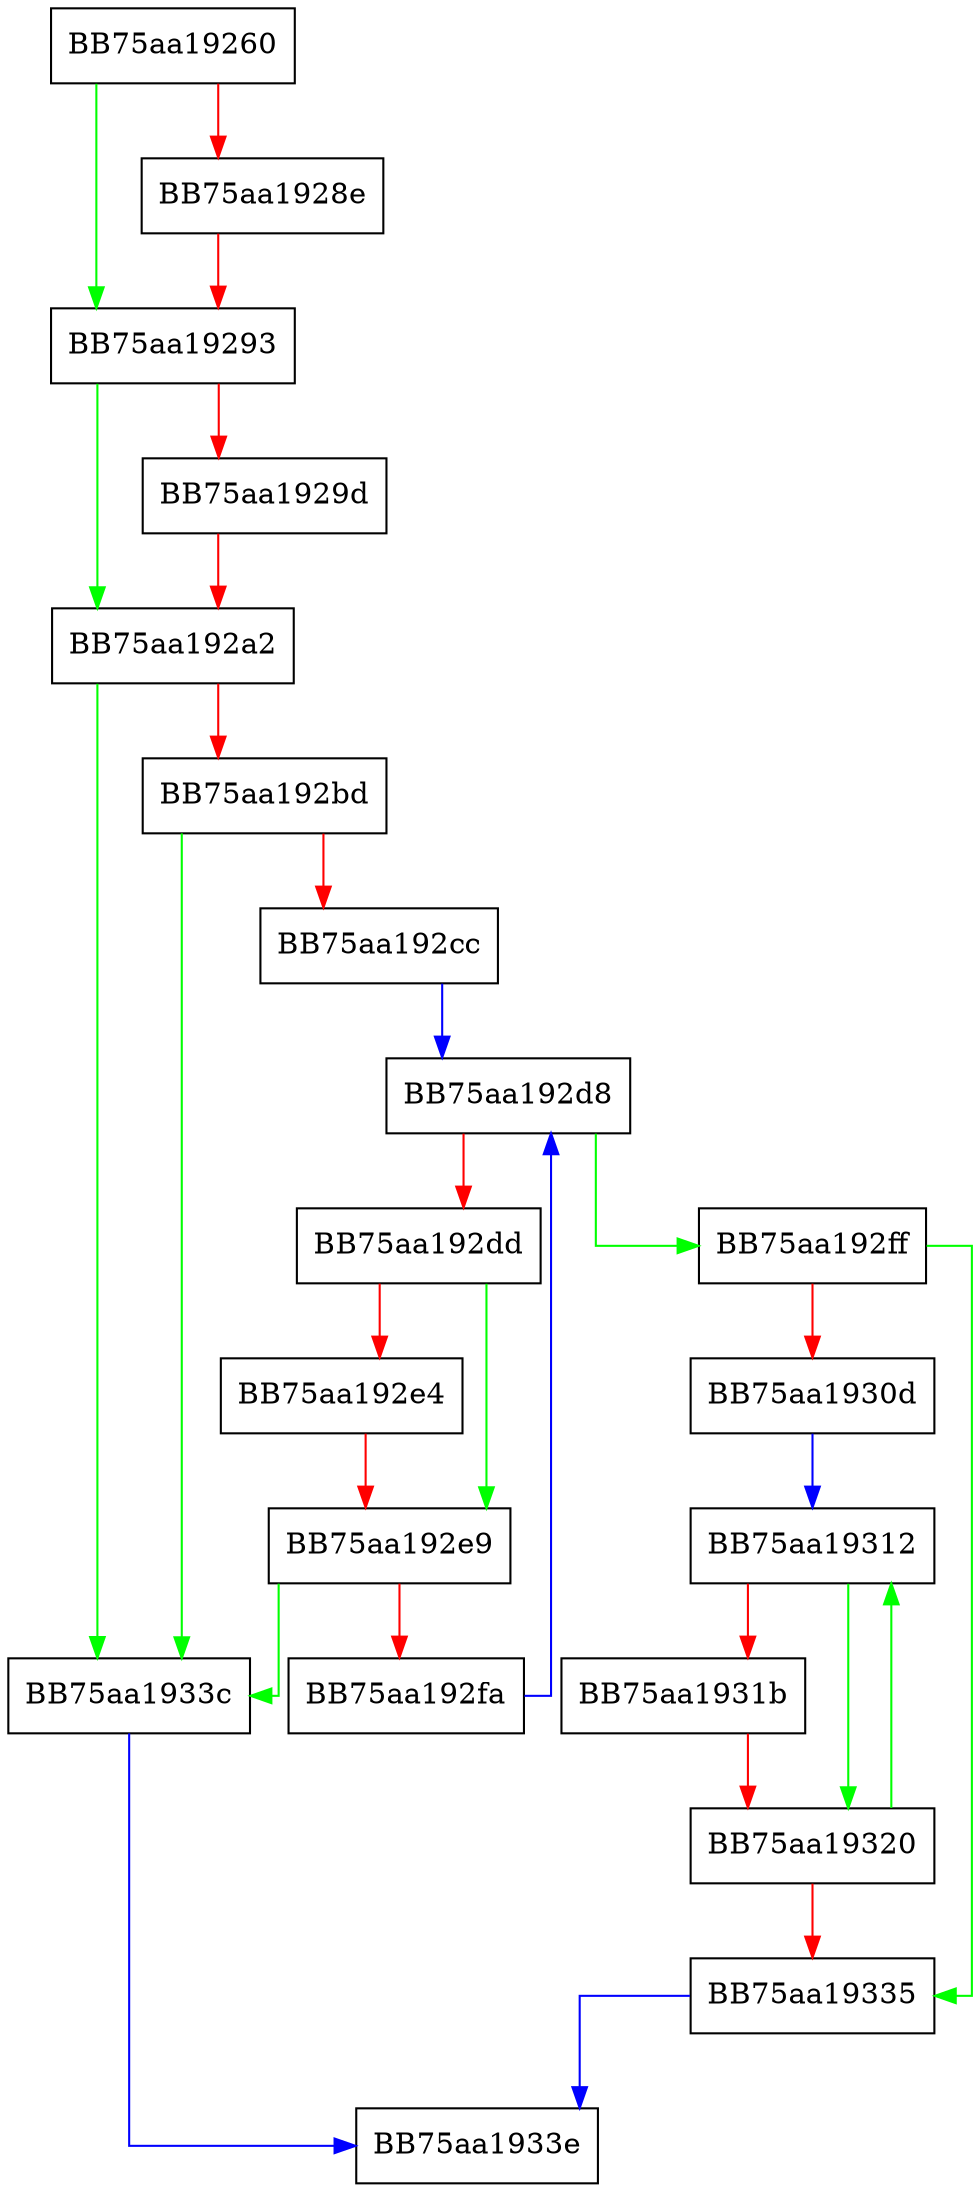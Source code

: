 digraph xray_probe_add16 {
  node [shape="box"];
  graph [splines=ortho];
  BB75aa19260 -> BB75aa19293 [color="green"];
  BB75aa19260 -> BB75aa1928e [color="red"];
  BB75aa1928e -> BB75aa19293 [color="red"];
  BB75aa19293 -> BB75aa192a2 [color="green"];
  BB75aa19293 -> BB75aa1929d [color="red"];
  BB75aa1929d -> BB75aa192a2 [color="red"];
  BB75aa192a2 -> BB75aa1933c [color="green"];
  BB75aa192a2 -> BB75aa192bd [color="red"];
  BB75aa192bd -> BB75aa1933c [color="green"];
  BB75aa192bd -> BB75aa192cc [color="red"];
  BB75aa192cc -> BB75aa192d8 [color="blue"];
  BB75aa192d8 -> BB75aa192ff [color="green"];
  BB75aa192d8 -> BB75aa192dd [color="red"];
  BB75aa192dd -> BB75aa192e9 [color="green"];
  BB75aa192dd -> BB75aa192e4 [color="red"];
  BB75aa192e4 -> BB75aa192e9 [color="red"];
  BB75aa192e9 -> BB75aa1933c [color="green"];
  BB75aa192e9 -> BB75aa192fa [color="red"];
  BB75aa192fa -> BB75aa192d8 [color="blue"];
  BB75aa192ff -> BB75aa19335 [color="green"];
  BB75aa192ff -> BB75aa1930d [color="red"];
  BB75aa1930d -> BB75aa19312 [color="blue"];
  BB75aa19312 -> BB75aa19320 [color="green"];
  BB75aa19312 -> BB75aa1931b [color="red"];
  BB75aa1931b -> BB75aa19320 [color="red"];
  BB75aa19320 -> BB75aa19312 [color="green"];
  BB75aa19320 -> BB75aa19335 [color="red"];
  BB75aa19335 -> BB75aa1933e [color="blue"];
  BB75aa1933c -> BB75aa1933e [color="blue"];
}